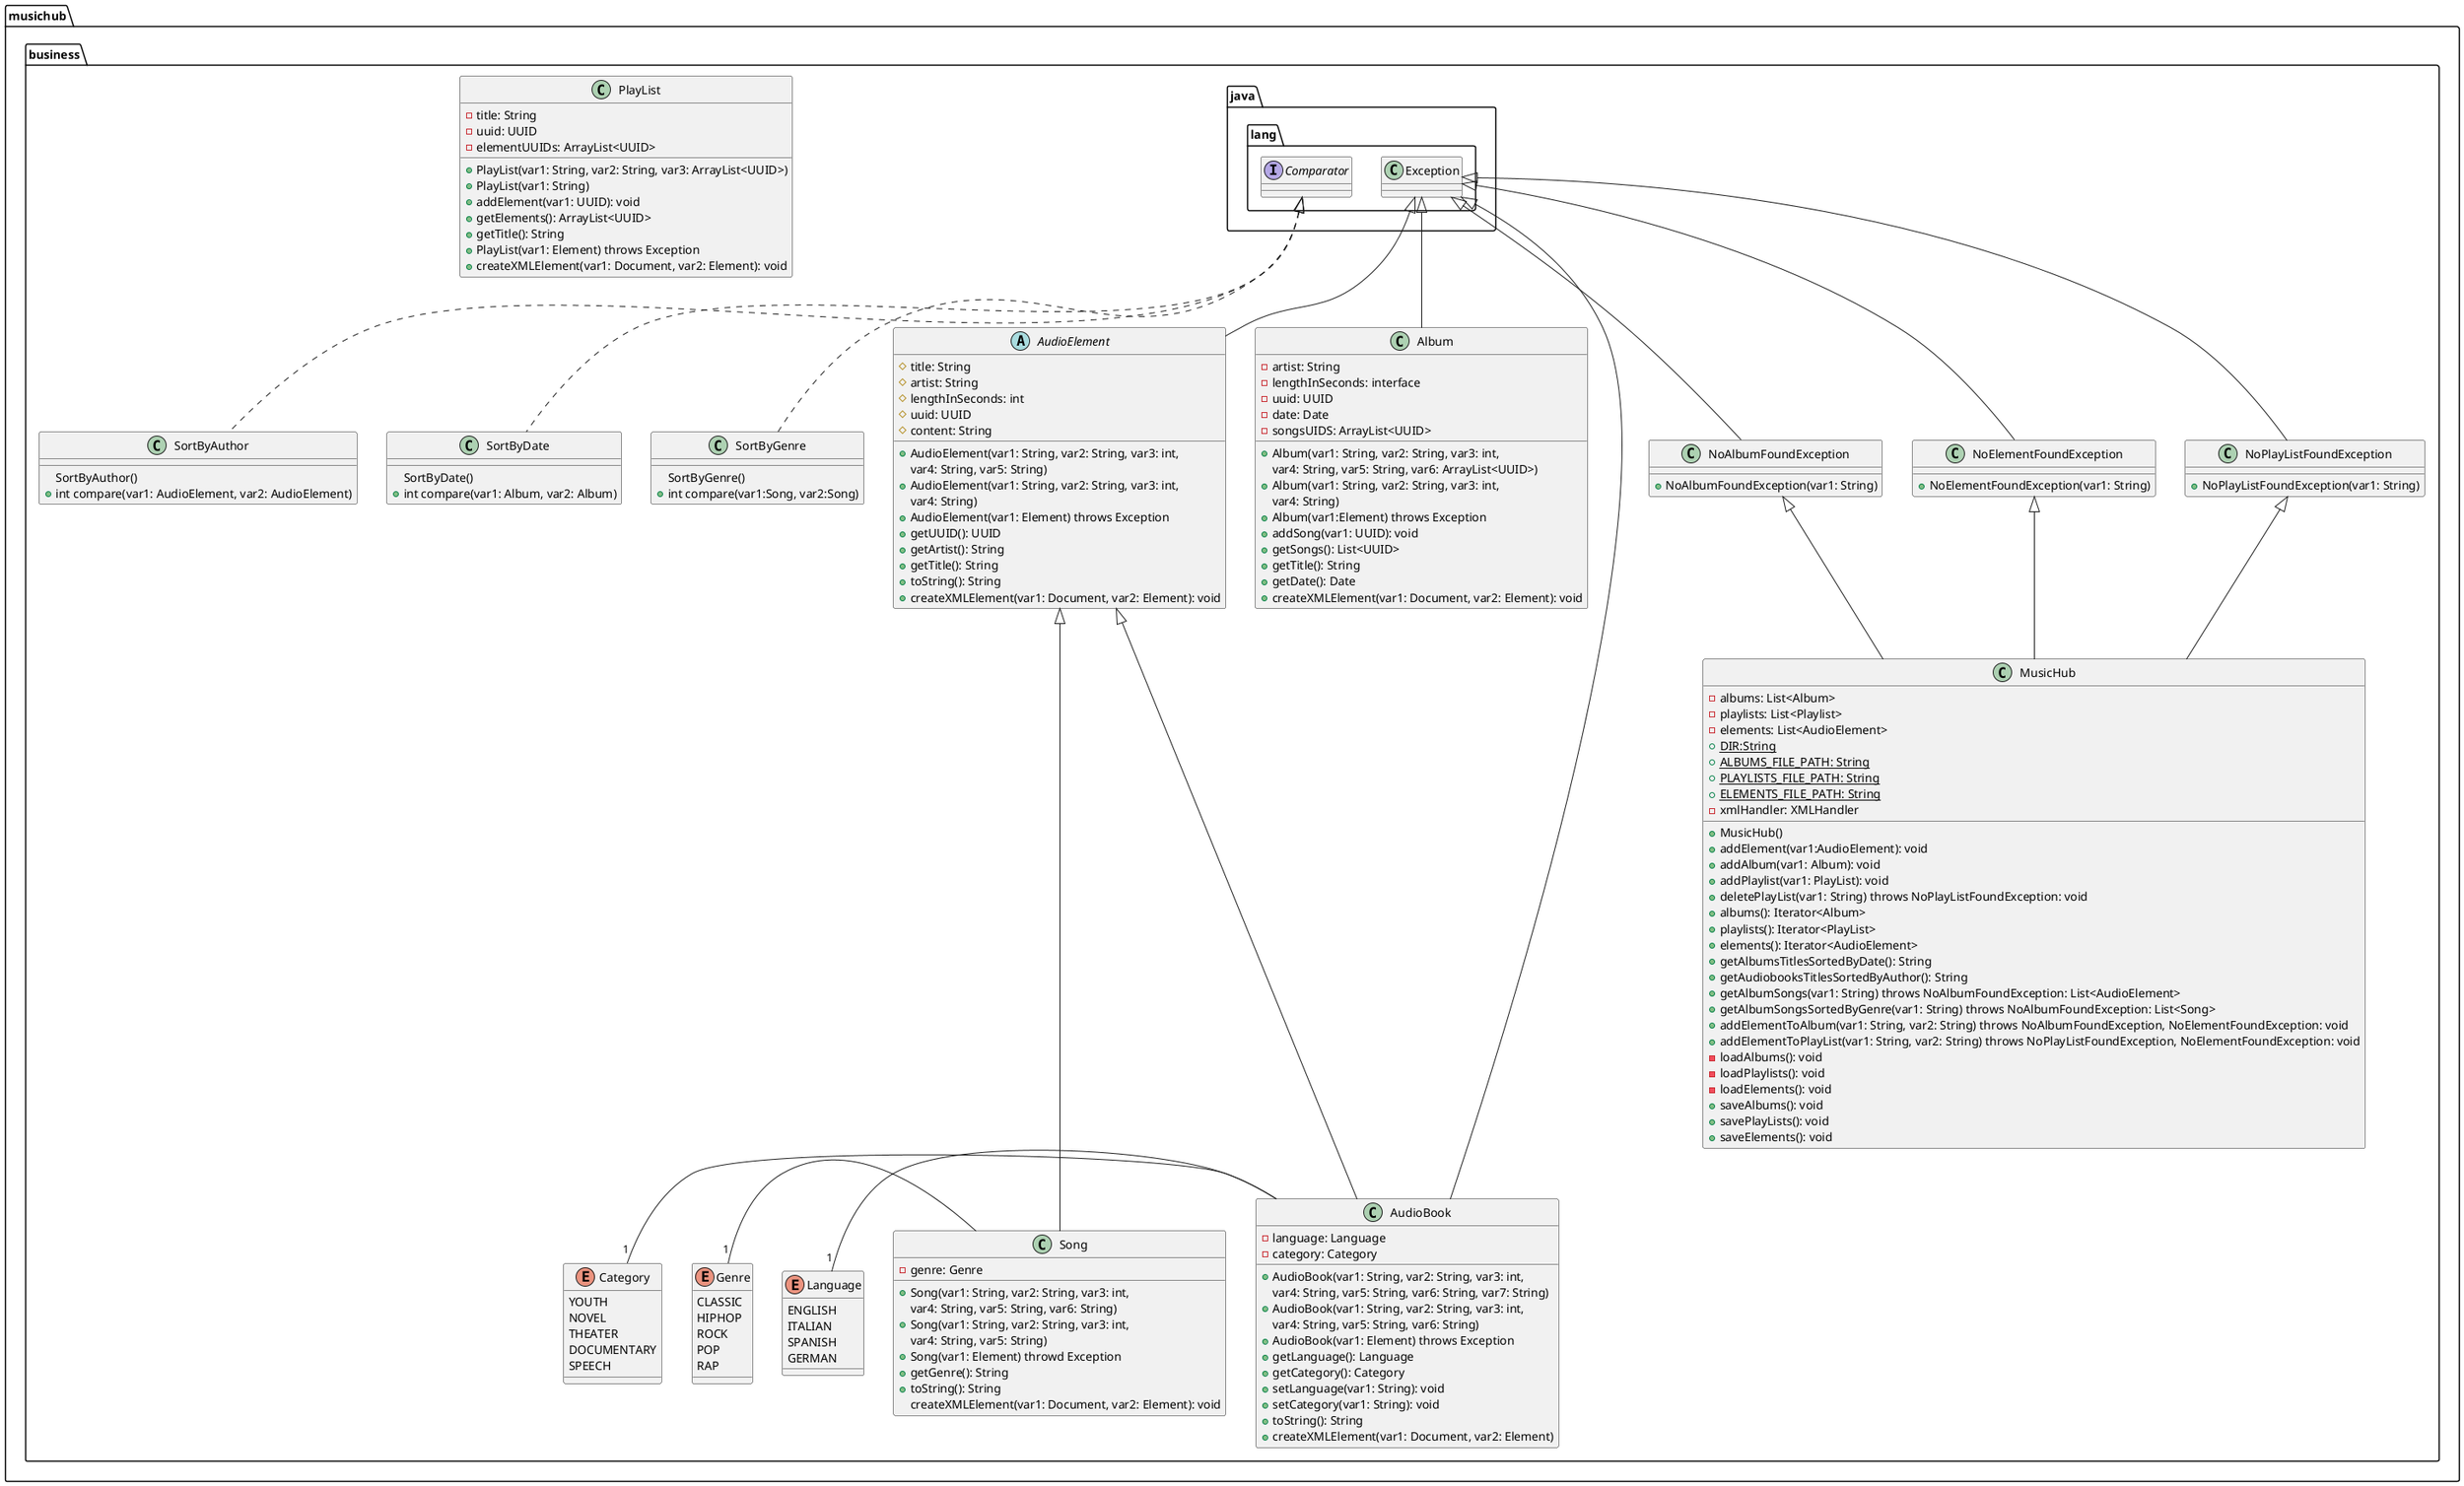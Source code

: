 @startuml
'https://plantuml.com/class-diagram

package musichub.business {

    class Album{

    - artist: String
    - lengthInSeconds: interface
    - uuid: UUID
    - date: Date
    - songsUIDS: ArrayList<UUID>

    + Album(var1: String, var2: String, var3: int,
    var4: String, var5: String, var6: ArrayList<UUID>)
    + Album(var1: String, var2: String, var3: int,
    var4: String)
    + Album(var1:Element) throws Exception
    + addSong(var1: UUID): void
    + getSongs(): List<UUID>
    + getTitle(): String
    + getDate(): Date
    +createXMLElement(var1: Document, var2: Element): void
    }

    class AudioBook{

    - language: Language
    - category: Category

    + AudioBook(var1: String, var2: String, var3: int,
    var4: String, var5: String, var6: String, var7: String)
    + AudioBook(var1: String, var2: String, var3: int,
    var4: String, var5: String, var6: String)
    + AudioBook(var1: Element) throws Exception
    + getLanguage(): Language
    + getCategory(): Category
    + setLanguage(var1: String): void
    + setCategory(var1: String): void
    + toString(): String
    + createXMLElement(var1: Document, var2: Element)

    }

    abstract class AudioElement{

    # title: String
    # artist: String
    # lengthInSeconds: int
    # uuid: UUID
    # content: String

    + AudioElement(var1: String, var2: String, var3: int,
    var4: String, var5: String)
    + AudioElement(var1: String, var2: String, var3: int,
    var4: String)
    + AudioElement(var1: Element) throws Exception
    + getUUID(): UUID
    + getArtist(): String
    + getTitle(): String
    + toString(): String
    + createXMLElement(var1: Document, var2: Element): void

    }

    enum Category {
        YOUTH
        NOVEL
        THEATER
        DOCUMENTARY
        SPEECH
    }

    enum Genre {
        CLASSIC
        HIPHOP
        ROCK
        POP
        RAP
    }

    enum Language {
        ENGLISH
        ITALIAN
        SPANISH
        GERMAN
    }

    class MusicHub{

    - albums: List<Album>
    - playlists: List<Playlist>
    - elements: List<AudioElement>
    + {static} DIR:String
    + {static} ALBUMS_FILE_PATH: String
    + {static} PLAYLISTS_FILE_PATH: String
    + {static} ELEMENTS_FILE_PATH: String
    - xmlHandler: XMLHandler

    + MusicHub()
    + addElement(var1:AudioElement): void
    + addAlbum(var1: Album): void
    + addPlaylist(var1: PlayList): void
    + deletePlayList(var1: String) throws NoPlayListFoundException: void
    + albums(): Iterator<Album>
    + playlists(): Iterator<PlayList>
    + elements(): Iterator<AudioElement>
    + getAlbumsTitlesSortedByDate(): String
    + getAudiobooksTitlesSortedByAuthor(): String
    + getAlbumSongs(var1: String) throws NoAlbumFoundException: List<AudioElement>
    + getAlbumSongsSortedByGenre(var1: String) throws NoAlbumFoundException: List<Song>
    + addElementToAlbum(var1: String, var2: String) throws NoAlbumFoundException, NoElementFoundException: void
    + addElementToPlayList(var1: String, var2: String) throws NoPlayListFoundException, NoElementFoundException: void
    - loadAlbums(): void
    - loadPlaylists(): void
    - loadElements(): void
    + saveAlbums(): void
    + savePlayLists(): void
    + saveElements(): void

    }

    class NoAlbumFoundException{

    + NoAlbumFoundException(var1: String)

    }

    class NoElementFoundException{

    + NoElementFoundException(var1: String)

    }

    class NoPlayListFoundException{

    + NoPlayListFoundException(var1: String)

    }

    class PlayList{

    - title: String
    - uuid: UUID
    - elementUUIDs: ArrayList<UUID>

    + PlayList(var1: String, var2: String, var3: ArrayList<UUID>)
    + PlayList(var1: String)
    + addElement(var1: UUID): void
    + getElements(): ArrayList<UUID>
    + getTitle(): String
    + PlayList(var1: Element) throws Exception
    + createXMLElement(var1: Document, var2: Element): void

    }

    class Song{

    - genre: Genre

    + Song(var1: String, var2: String, var3: int,
    var4: String, var5: String, var6: String)
    + Song(var1: String, var2: String, var3: int,
    var4: String, var5: String)
    + Song(var1: Element) throwd Exception
    + getGenre(): String
    + toString(): String
    createXMLElement(var1: Document, var2: Element): void

    }

    class SortByAuthor{

    SortByAuthor()
    + int compare(var1: AudioElement, var2: AudioElement)

    }

    class SortByDate{

    SortByDate()
    + int compare(var1: Album, var2: Album)

    }

    class SortByGenre{

    SortByGenre()
    + int compare(var1:Song, var2:Song)

    }

    interface java.lang.Comparator

    class java.lang.Exception


    java.lang.Exception <|-- Album
    java.lang.Exception <|-- AudioBook
    java.lang.Exception <|-- AudioElement
    java.lang.Exception <|-- NoAlbumFoundException
    java.lang.Exception <|-- NoElementFoundException
    java.lang.Exception <|-- NoPlayListFoundException
    AudioElement <|--- AudioBook
    AudioElement <|--- Song

    NoAlbumFoundException <|-- MusicHub
    NoElementFoundException <|-- MusicHub
    NoPlayListFoundException <|-- MusicHub

    java.lang.Comparator <|.. SortByAuthor
    java.lang.Comparator <|.. SortByDate
    java.lang.Comparator <|.. SortByGenre

    Genre "1" - Song
    Language "1" - AudioBook
    Category "1" - AudioBook

}
@enduml